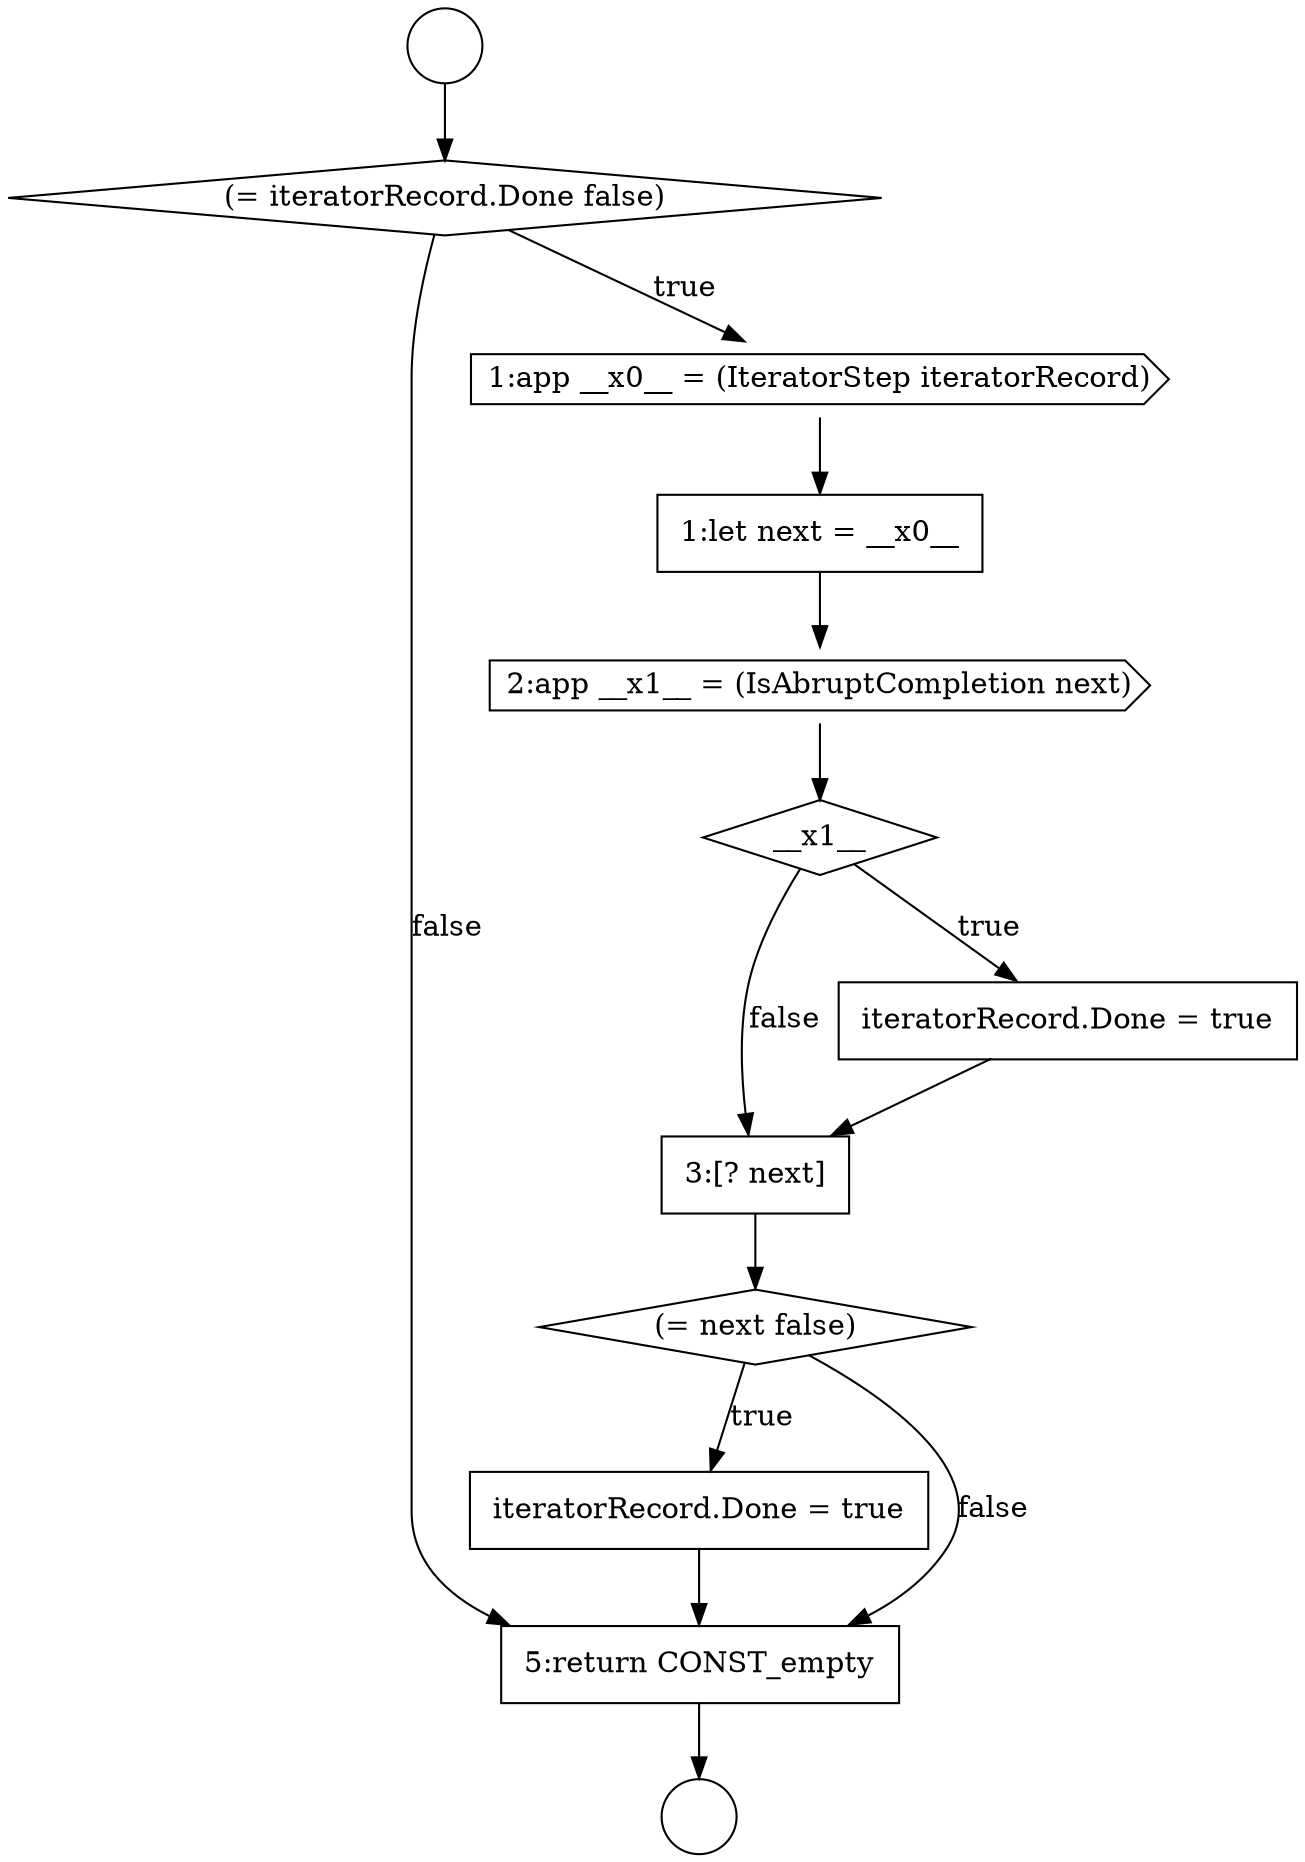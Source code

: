 digraph {
  node5301 [shape=none, margin=0, label=<<font color="black">
    <table border="0" cellborder="1" cellspacing="0" cellpadding="10">
      <tr><td align="left">iteratorRecord.Done = true</td></tr>
    </table>
  </font>> color="black" fillcolor="white" style=filled]
  node5296 [shape=cds, label=<<font color="black">2:app __x1__ = (IsAbruptCompletion next)</font>> color="black" fillcolor="white" style=filled]
  node5302 [shape=none, margin=0, label=<<font color="black">
    <table border="0" cellborder="1" cellspacing="0" cellpadding="10">
      <tr><td align="left">5:return CONST_empty</td></tr>
    </table>
  </font>> color="black" fillcolor="white" style=filled]
  node5295 [shape=none, margin=0, label=<<font color="black">
    <table border="0" cellborder="1" cellspacing="0" cellpadding="10">
      <tr><td align="left">1:let next = __x0__</td></tr>
    </table>
  </font>> color="black" fillcolor="white" style=filled]
  node5299 [shape=none, margin=0, label=<<font color="black">
    <table border="0" cellborder="1" cellspacing="0" cellpadding="10">
      <tr><td align="left">3:[? next]</td></tr>
    </table>
  </font>> color="black" fillcolor="white" style=filled]
  node5294 [shape=cds, label=<<font color="black">1:app __x0__ = (IteratorStep iteratorRecord)</font>> color="black" fillcolor="white" style=filled]
  node5300 [shape=diamond, label=<<font color="black">(= next false)</font>> color="black" fillcolor="white" style=filled]
  node5293 [shape=diamond, label=<<font color="black">(= iteratorRecord.Done false)</font>> color="black" fillcolor="white" style=filled]
  node5292 [shape=circle label=" " color="black" fillcolor="white" style=filled]
  node5297 [shape=diamond, label=<<font color="black">__x1__</font>> color="black" fillcolor="white" style=filled]
  node5298 [shape=none, margin=0, label=<<font color="black">
    <table border="0" cellborder="1" cellspacing="0" cellpadding="10">
      <tr><td align="left">iteratorRecord.Done = true</td></tr>
    </table>
  </font>> color="black" fillcolor="white" style=filled]
  node5291 [shape=circle label=" " color="black" fillcolor="white" style=filled]
  node5291 -> node5293 [ color="black"]
  node5300 -> node5301 [label=<<font color="black">true</font>> color="black"]
  node5300 -> node5302 [label=<<font color="black">false</font>> color="black"]
  node5294 -> node5295 [ color="black"]
  node5298 -> node5299 [ color="black"]
  node5302 -> node5292 [ color="black"]
  node5297 -> node5298 [label=<<font color="black">true</font>> color="black"]
  node5297 -> node5299 [label=<<font color="black">false</font>> color="black"]
  node5296 -> node5297 [ color="black"]
  node5299 -> node5300 [ color="black"]
  node5295 -> node5296 [ color="black"]
  node5301 -> node5302 [ color="black"]
  node5293 -> node5294 [label=<<font color="black">true</font>> color="black"]
  node5293 -> node5302 [label=<<font color="black">false</font>> color="black"]
}
